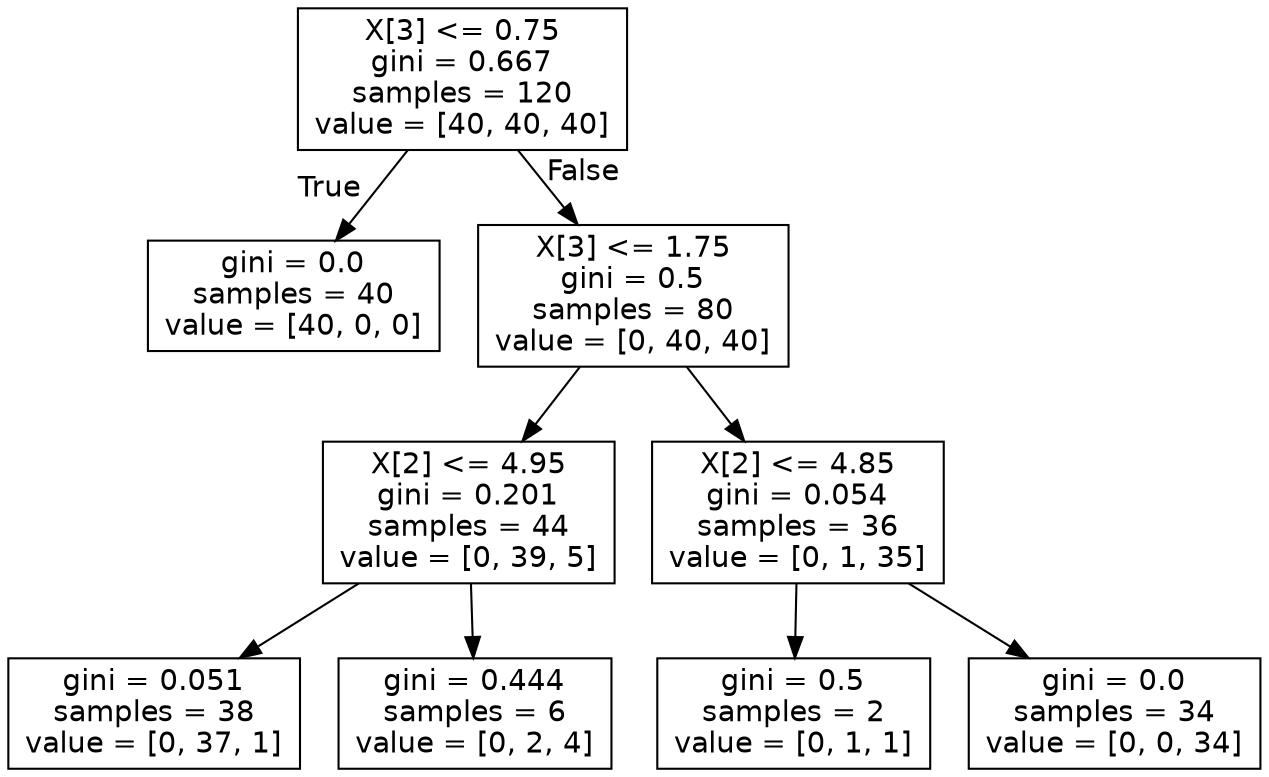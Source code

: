digraph Tree {
node [shape=box, fontname="helvetica"] ;
edge [fontname="helvetica"] ;
0 [label="X[3] <= 0.75\ngini = 0.667\nsamples = 120\nvalue = [40, 40, 40]"] ;
1 [label="gini = 0.0\nsamples = 40\nvalue = [40, 0, 0]"] ;
0 -> 1 [labeldistance=2.5, labelangle=45, headlabel="True"] ;
2 [label="X[3] <= 1.75\ngini = 0.5\nsamples = 80\nvalue = [0, 40, 40]"] ;
0 -> 2 [labeldistance=2.5, labelangle=-45, headlabel="False"] ;
3 [label="X[2] <= 4.95\ngini = 0.201\nsamples = 44\nvalue = [0, 39, 5]"] ;
2 -> 3 ;
4 [label="gini = 0.051\nsamples = 38\nvalue = [0, 37, 1]"] ;
3 -> 4 ;
5 [label="gini = 0.444\nsamples = 6\nvalue = [0, 2, 4]"] ;
3 -> 5 ;
6 [label="X[2] <= 4.85\ngini = 0.054\nsamples = 36\nvalue = [0, 1, 35]"] ;
2 -> 6 ;
7 [label="gini = 0.5\nsamples = 2\nvalue = [0, 1, 1]"] ;
6 -> 7 ;
8 [label="gini = 0.0\nsamples = 34\nvalue = [0, 0, 34]"] ;
6 -> 8 ;
}